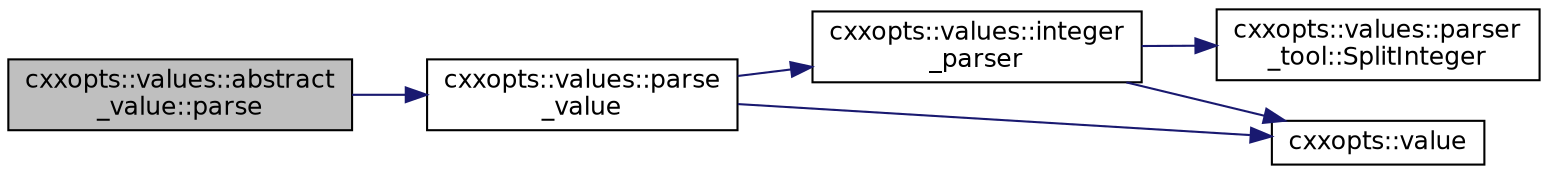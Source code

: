 digraph "cxxopts::values::abstract_value::parse"
{
 // INTERACTIVE_SVG=YES
 // LATEX_PDF_SIZE
  edge [fontname="Helvetica",fontsize="12",labelfontname="Helvetica",labelfontsize="12"];
  node [fontname="Helvetica",fontsize="12",shape=record];
  rankdir="LR";
  Node1 [label="cxxopts::values::abstract\l_value::parse",height=0.2,width=0.4,color="black", fillcolor="grey75", style="filled", fontcolor="black",tooltip=" "];
  Node1 -> Node2 [color="midnightblue",fontsize="12",style="solid",fontname="Helvetica"];
  Node2 [label="cxxopts::values::parse\l_value",height=0.2,width=0.4,color="black", fillcolor="white", style="filled",URL="$a00055.html#a9782d53713f30ced7138719bd966db2b",tooltip=" "];
  Node2 -> Node3 [color="midnightblue",fontsize="12",style="solid",fontname="Helvetica"];
  Node3 [label="cxxopts::values::integer\l_parser",height=0.2,width=0.4,color="black", fillcolor="white", style="filled",URL="$a00055.html#a2e205dc91741b7dde43b825da60c9f4c",tooltip=" "];
  Node3 -> Node4 [color="midnightblue",fontsize="12",style="solid",fontname="Helvetica"];
  Node4 [label="cxxopts::values::parser\l_tool::SplitInteger",height=0.2,width=0.4,color="black", fillcolor="white", style="filled",URL="$a00056.html#a7912e06f8258eb2a618ba94a7ede46d4",tooltip=" "];
  Node3 -> Node5 [color="midnightblue",fontsize="12",style="solid",fontname="Helvetica"];
  Node5 [label="cxxopts::value",height=0.2,width=0.4,color="black", fillcolor="white", style="filled",URL="$a00053.html#a6b58e451713ebbf12866c1cd8e0a66ab",tooltip=" "];
  Node2 -> Node5 [color="midnightblue",fontsize="12",style="solid",fontname="Helvetica"];
}
